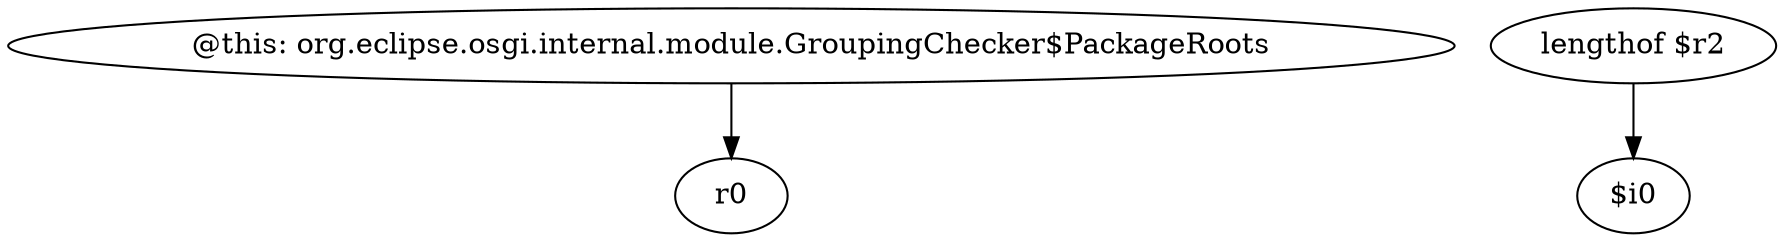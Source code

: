 digraph g {
0[label="@this: org.eclipse.osgi.internal.module.GroupingChecker$PackageRoots"]
1[label="r0"]
0->1[label=""]
2[label="lengthof $r2"]
3[label="$i0"]
2->3[label=""]
}